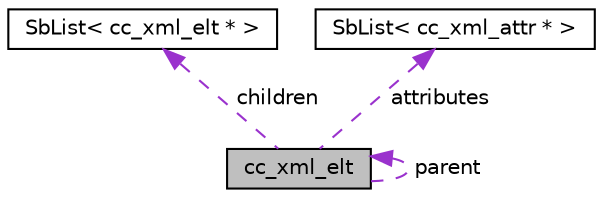 digraph "cc_xml_elt"
{
 // LATEX_PDF_SIZE
  edge [fontname="Helvetica",fontsize="10",labelfontname="Helvetica",labelfontsize="10"];
  node [fontname="Helvetica",fontsize="10",shape=record];
  Node1 [label="cc_xml_elt",height=0.2,width=0.4,color="black", fillcolor="grey75", style="filled", fontcolor="black",tooltip=" "];
  Node2 -> Node1 [dir="back",color="darkorchid3",fontsize="10",style="dashed",label=" children" ,fontname="Helvetica"];
  Node2 [label="SbList\< cc_xml_elt * \>",height=0.2,width=0.4,color="black", fillcolor="white", style="filled",URL="$classSbList.html",tooltip=" "];
  Node1 -> Node1 [dir="back",color="darkorchid3",fontsize="10",style="dashed",label=" parent" ,fontname="Helvetica"];
  Node3 -> Node1 [dir="back",color="darkorchid3",fontsize="10",style="dashed",label=" attributes" ,fontname="Helvetica"];
  Node3 [label="SbList\< cc_xml_attr * \>",height=0.2,width=0.4,color="black", fillcolor="white", style="filled",URL="$classSbList.html",tooltip=" "];
}
